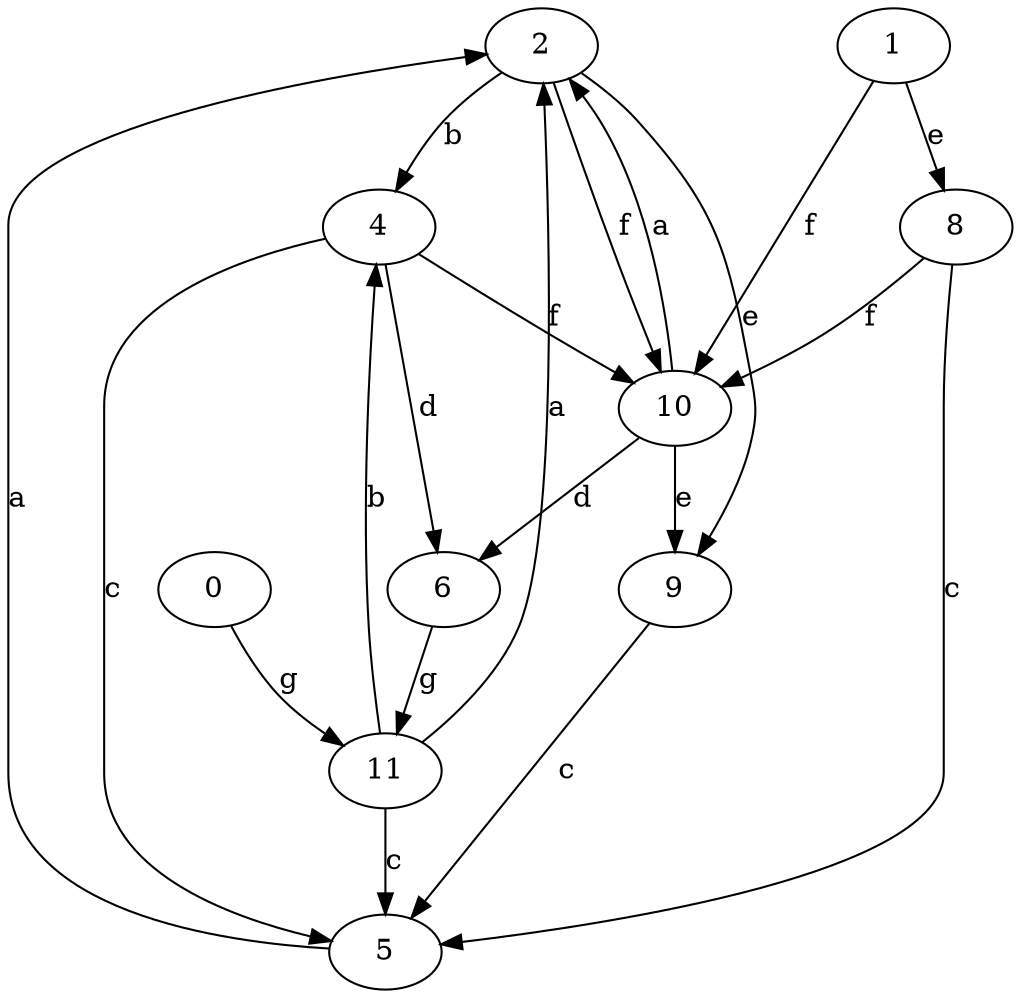 strict digraph  {
2;
4;
5;
6;
0;
8;
9;
10;
11;
1;
2 -> 4  [label=b];
2 -> 9  [label=e];
2 -> 10  [label=f];
4 -> 5  [label=c];
4 -> 6  [label=d];
4 -> 10  [label=f];
5 -> 2  [label=a];
6 -> 11  [label=g];
0 -> 11  [label=g];
8 -> 5  [label=c];
8 -> 10  [label=f];
9 -> 5  [label=c];
10 -> 2  [label=a];
10 -> 6  [label=d];
10 -> 9  [label=e];
11 -> 2  [label=a];
11 -> 4  [label=b];
11 -> 5  [label=c];
1 -> 8  [label=e];
1 -> 10  [label=f];
}
